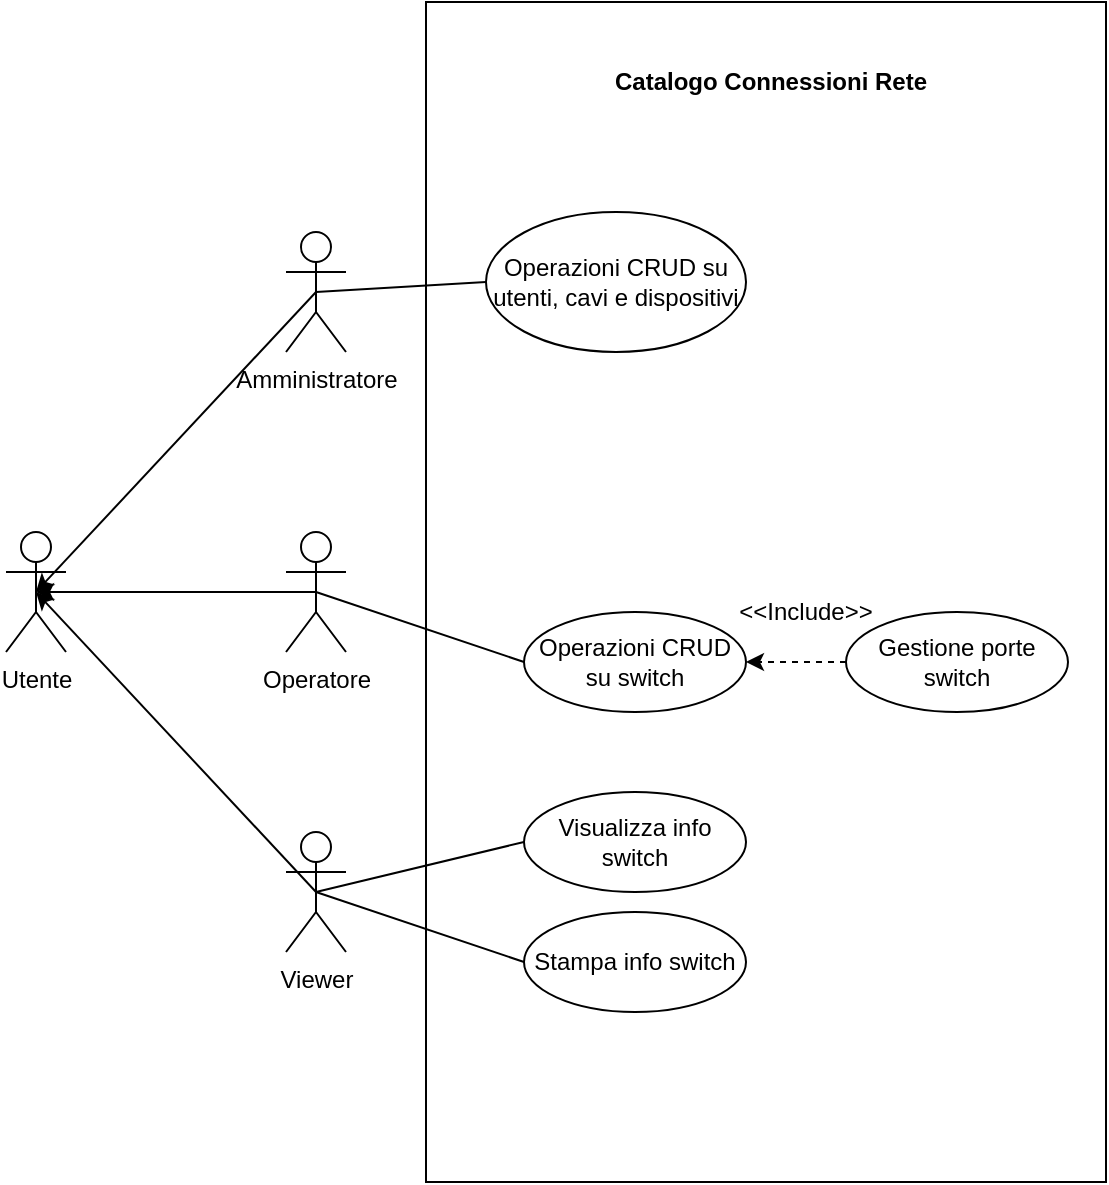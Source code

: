 <mxfile version="13.10.3" type="device"><diagram id="_tHAtcWckMoir042l6jm" name="Page-1"><mxGraphModel dx="1422" dy="713" grid="1" gridSize="10" guides="1" tooltips="1" connect="1" arrows="1" fold="1" page="1" pageScale="1" pageWidth="827" pageHeight="1169" math="0" shadow="0"><root><mxCell id="0"/><mxCell id="1" parent="0"/><mxCell id="Lujj1ZP3Cx1lOfP9AEgK-1" value="" style="rounded=0;whiteSpace=wrap;html=1;" vertex="1" parent="1"><mxGeometry x="320" y="35" width="340" height="590" as="geometry"/></mxCell><mxCell id="Lujj1ZP3Cx1lOfP9AEgK-2" value="Amministratore" style="shape=umlActor;verticalLabelPosition=bottom;verticalAlign=top;html=1;outlineConnect=0;" vertex="1" parent="1"><mxGeometry x="250" y="150" width="30" height="60" as="geometry"/></mxCell><mxCell id="Lujj1ZP3Cx1lOfP9AEgK-3" value="Operatore&lt;br&gt;" style="shape=umlActor;verticalLabelPosition=bottom;verticalAlign=top;html=1;outlineConnect=0;" vertex="1" parent="1"><mxGeometry x="250" y="300" width="30" height="60" as="geometry"/></mxCell><mxCell id="Lujj1ZP3Cx1lOfP9AEgK-4" value="Viewer" style="shape=umlActor;verticalLabelPosition=bottom;verticalAlign=top;html=1;outlineConnect=0;" vertex="1" parent="1"><mxGeometry x="250" y="450" width="30" height="60" as="geometry"/></mxCell><mxCell id="Lujj1ZP3Cx1lOfP9AEgK-6" value="Catalogo Connessioni Rete" style="text;html=1;strokeColor=none;fillColor=none;align=center;verticalAlign=middle;whiteSpace=wrap;rounded=0;fontStyle=1" vertex="1" parent="1"><mxGeometry x="390" y="50" width="205" height="50" as="geometry"/></mxCell><mxCell id="Lujj1ZP3Cx1lOfP9AEgK-8" value="Stampa info switch" style="ellipse;whiteSpace=wrap;html=1;" vertex="1" parent="1"><mxGeometry x="369" y="490" width="111" height="50" as="geometry"/></mxCell><mxCell id="Lujj1ZP3Cx1lOfP9AEgK-11" value="" style="endArrow=none;html=1;entryX=0;entryY=0.5;entryDx=0;entryDy=0;exitX=0.5;exitY=0.5;exitDx=0;exitDy=0;exitPerimeter=0;" edge="1" parent="1" source="Lujj1ZP3Cx1lOfP9AEgK-4" target="Lujj1ZP3Cx1lOfP9AEgK-8"><mxGeometry width="50" height="50" relative="1" as="geometry"><mxPoint x="390" y="430" as="sourcePoint"/><mxPoint x="440" y="380" as="targetPoint"/></mxGeometry></mxCell><mxCell id="Lujj1ZP3Cx1lOfP9AEgK-13" value="Visualizza info switch" style="ellipse;whiteSpace=wrap;html=1;" vertex="1" parent="1"><mxGeometry x="369" y="430" width="111" height="50" as="geometry"/></mxCell><mxCell id="Lujj1ZP3Cx1lOfP9AEgK-14" value="" style="endArrow=none;html=1;entryX=0;entryY=0.5;entryDx=0;entryDy=0;exitX=0.5;exitY=0.5;exitDx=0;exitDy=0;exitPerimeter=0;" edge="1" parent="1" source="Lujj1ZP3Cx1lOfP9AEgK-4" target="Lujj1ZP3Cx1lOfP9AEgK-13"><mxGeometry width="50" height="50" relative="1" as="geometry"><mxPoint x="275" y="490" as="sourcePoint"/><mxPoint x="372.5" y="520" as="targetPoint"/></mxGeometry></mxCell><mxCell id="Lujj1ZP3Cx1lOfP9AEgK-15" value="Operazioni CRUD su switch" style="ellipse;whiteSpace=wrap;html=1;" vertex="1" parent="1"><mxGeometry x="369" y="340" width="111" height="50" as="geometry"/></mxCell><mxCell id="Lujj1ZP3Cx1lOfP9AEgK-16" value="" style="endArrow=none;html=1;entryX=0;entryY=0.5;entryDx=0;entryDy=0;exitX=0.5;exitY=0.5;exitDx=0;exitDy=0;exitPerimeter=0;" edge="1" parent="1" source="Lujj1ZP3Cx1lOfP9AEgK-3" target="Lujj1ZP3Cx1lOfP9AEgK-15"><mxGeometry width="50" height="50" relative="1" as="geometry"><mxPoint x="275" y="490" as="sourcePoint"/><mxPoint x="379" y="465" as="targetPoint"/></mxGeometry></mxCell><mxCell id="Lujj1ZP3Cx1lOfP9AEgK-17" value="Gestione porte switch" style="ellipse;whiteSpace=wrap;html=1;" vertex="1" parent="1"><mxGeometry x="530" y="340" width="111" height="50" as="geometry"/></mxCell><mxCell id="Lujj1ZP3Cx1lOfP9AEgK-18" value="" style="html=1;labelBackgroundColor=#ffffff;startArrow=none;startFill=0;startSize=6;endArrow=classic;endFill=1;endSize=6;jettySize=auto;orthogonalLoop=1;strokeWidth=1;dashed=1;fontSize=14;entryX=1;entryY=0.5;entryDx=0;entryDy=0;exitX=0;exitY=0.5;exitDx=0;exitDy=0;" edge="1" parent="1" source="Lujj1ZP3Cx1lOfP9AEgK-17" target="Lujj1ZP3Cx1lOfP9AEgK-15"><mxGeometry width="60" height="60" relative="1" as="geometry"><mxPoint x="380" y="400" as="sourcePoint"/><mxPoint x="440" y="340" as="targetPoint"/></mxGeometry></mxCell><mxCell id="Lujj1ZP3Cx1lOfP9AEgK-19" value="&amp;lt;&amp;lt;Include&amp;gt;&amp;gt;" style="text;html=1;strokeColor=none;fillColor=none;align=center;verticalAlign=middle;whiteSpace=wrap;rounded=0;rotation=0;" vertex="1" parent="1"><mxGeometry x="470" y="330" width="80" height="20" as="geometry"/></mxCell><mxCell id="Lujj1ZP3Cx1lOfP9AEgK-21" value="Operazioni CRUD su utenti, cavi e dispositivi" style="ellipse;whiteSpace=wrap;html=1;" vertex="1" parent="1"><mxGeometry x="350" y="140" width="130" height="70" as="geometry"/></mxCell><mxCell id="Lujj1ZP3Cx1lOfP9AEgK-22" value="" style="endArrow=none;html=1;entryX=0;entryY=0.5;entryDx=0;entryDy=0;exitX=0.5;exitY=0.5;exitDx=0;exitDy=0;exitPerimeter=0;" edge="1" parent="1" source="Lujj1ZP3Cx1lOfP9AEgK-2" target="Lujj1ZP3Cx1lOfP9AEgK-21"><mxGeometry width="50" height="50" relative="1" as="geometry"><mxPoint x="275" y="340" as="sourcePoint"/><mxPoint x="379" y="375" as="targetPoint"/></mxGeometry></mxCell><mxCell id="Lujj1ZP3Cx1lOfP9AEgK-23" value="Utente" style="shape=umlActor;verticalLabelPosition=bottom;verticalAlign=top;html=1;outlineConnect=0;" vertex="1" parent="1"><mxGeometry x="110" y="300" width="30" height="60" as="geometry"/></mxCell><mxCell id="Lujj1ZP3Cx1lOfP9AEgK-30" value="" style="endArrow=classic;html=1;entryX=0.5;entryY=0.5;entryDx=0;entryDy=0;entryPerimeter=0;exitX=0.5;exitY=0.5;exitDx=0;exitDy=0;exitPerimeter=0;" edge="1" parent="1" source="Lujj1ZP3Cx1lOfP9AEgK-2" target="Lujj1ZP3Cx1lOfP9AEgK-23"><mxGeometry width="50" height="50" relative="1" as="geometry"><mxPoint x="190" y="330" as="sourcePoint"/><mxPoint x="240" y="280" as="targetPoint"/></mxGeometry></mxCell><mxCell id="Lujj1ZP3Cx1lOfP9AEgK-31" value="" style="endArrow=classic;html=1;entryX=0.5;entryY=0.5;entryDx=0;entryDy=0;entryPerimeter=0;exitX=0.5;exitY=0.5;exitDx=0;exitDy=0;exitPerimeter=0;" edge="1" parent="1" source="Lujj1ZP3Cx1lOfP9AEgK-3" target="Lujj1ZP3Cx1lOfP9AEgK-23"><mxGeometry width="50" height="50" relative="1" as="geometry"><mxPoint x="210" y="360" as="sourcePoint"/><mxPoint x="260" y="310" as="targetPoint"/></mxGeometry></mxCell><mxCell id="Lujj1ZP3Cx1lOfP9AEgK-32" value="" style="endArrow=classic;html=1;entryX=0.5;entryY=0.5;entryDx=0;entryDy=0;entryPerimeter=0;exitX=0.5;exitY=0.5;exitDx=0;exitDy=0;exitPerimeter=0;" edge="1" parent="1" source="Lujj1ZP3Cx1lOfP9AEgK-4" target="Lujj1ZP3Cx1lOfP9AEgK-23"><mxGeometry width="50" height="50" relative="1" as="geometry"><mxPoint x="200" y="440" as="sourcePoint"/><mxPoint x="250" y="390" as="targetPoint"/></mxGeometry></mxCell></root></mxGraphModel></diagram></mxfile>
